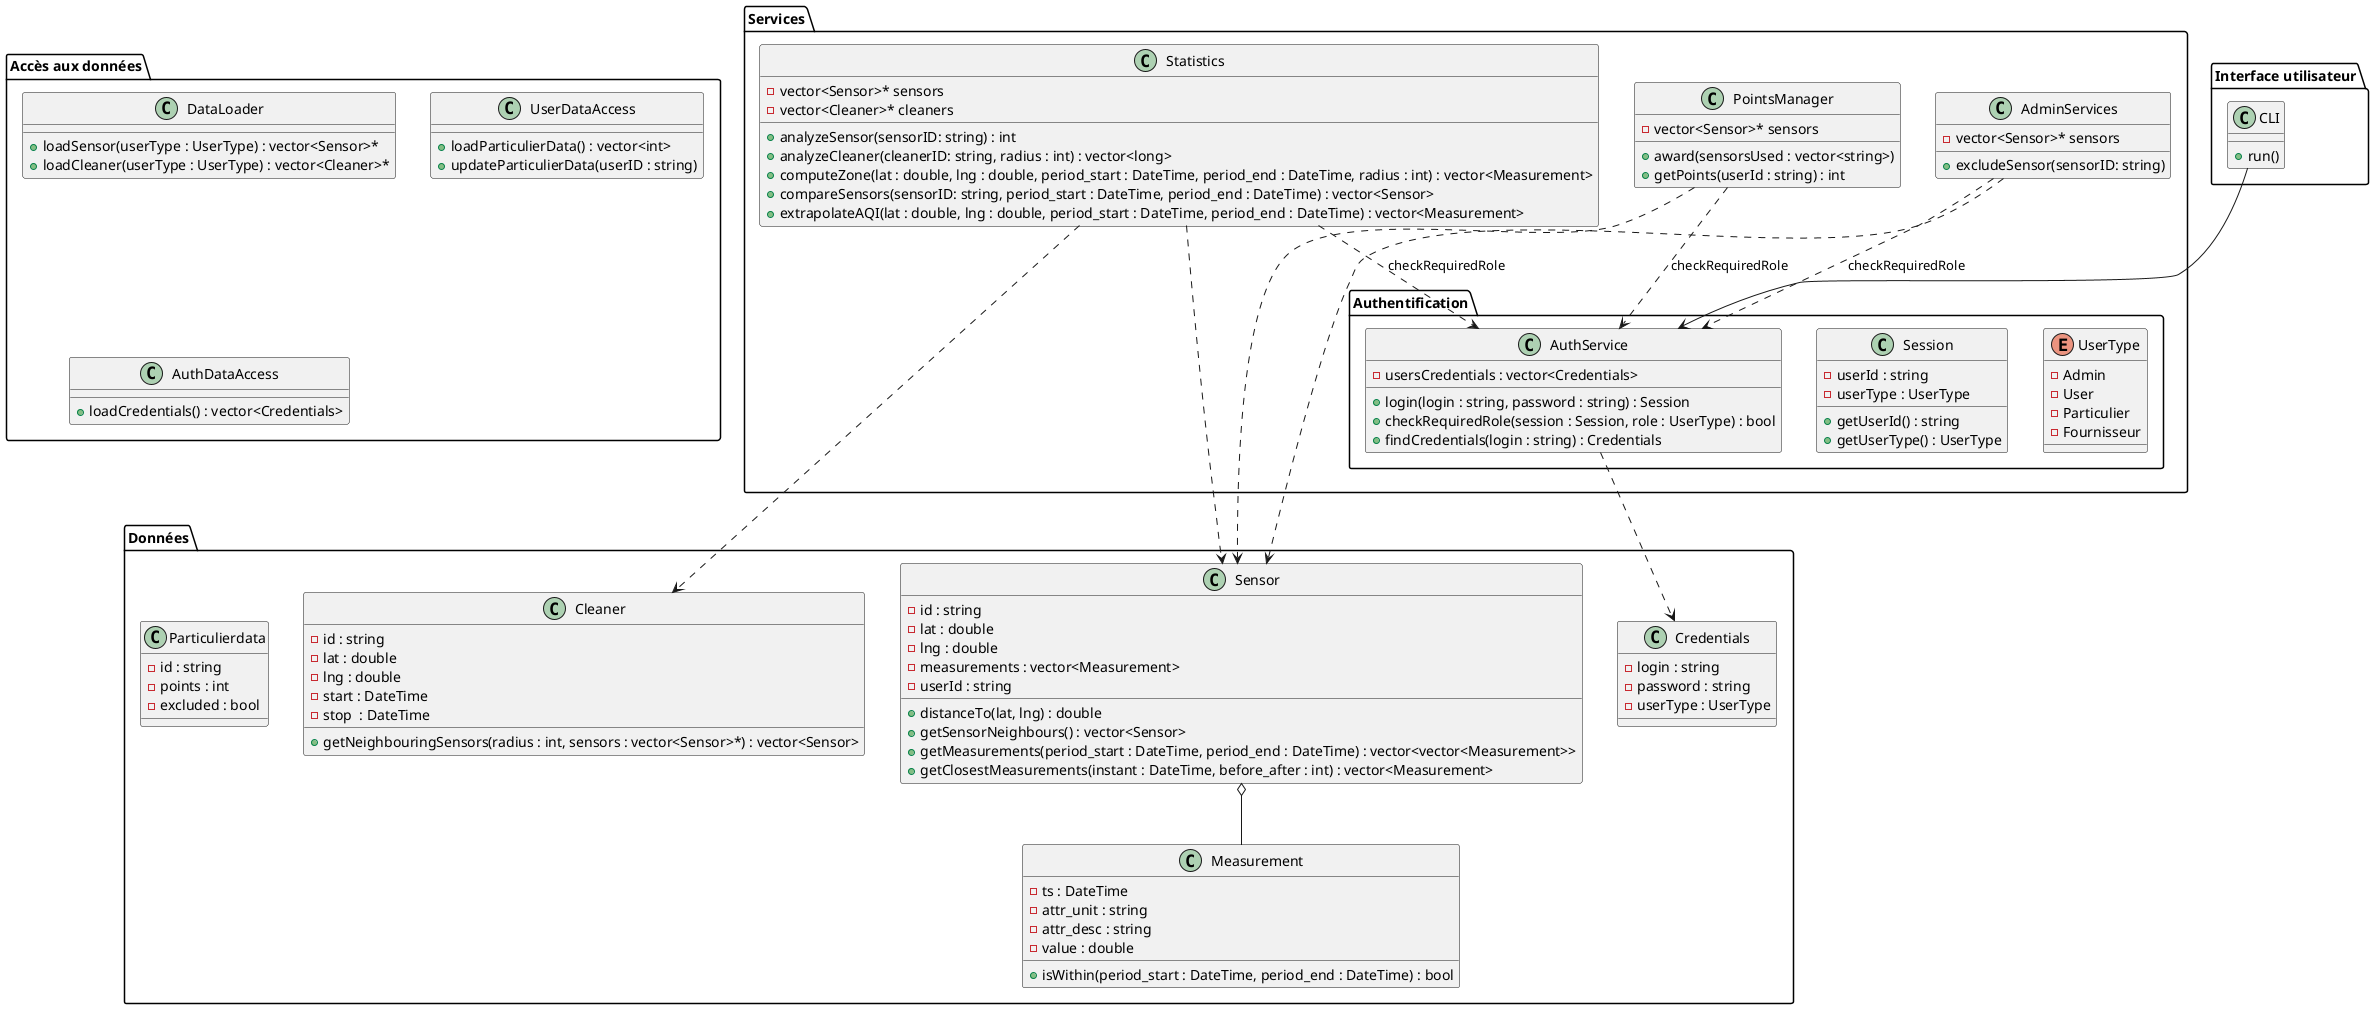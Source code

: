 @startuml MCD

package "Données" {
  class Sensor {
    - id : string
    - lat : double
    - lng : double
    - measurements : vector<Measurement>
    - userId : string
    + distanceTo(lat, lng) : double
    + getSensorNeighbours() : vector<Sensor>
    + getMeasurements(period_start : DateTime, period_end : DateTime) : vector<vector<Measurement>>
    + getClosestMeasurements(instant : DateTime, before_after : int) : vector<Measurement>
  }

  class Measurement {
    - ts : DateTime
    - attr_unit : string
    - attr_desc : string
    - value : double
    + isWithin(period_start : DateTime, period_end : DateTime) : bool
  }

  class Cleaner {
    - id : string
    - lat : double
    - lng : double
    - start : DateTime
    - stop  : DateTime
    + getNeighbouringSensors(radius : int, sensors : vector<Sensor>*) : vector<Sensor>
  }

    class Credentials {
    - login : string
    - password : string
    - userType : UserType
  }

  class Particulierdata {
    - id : string
    - points : int
    - excluded : bool
  }
}


package "Services" {
  class Statistics {
    - vector<Sensor>* sensors
    - vector<Cleaner>* cleaners
    + analyzeSensor(sensorID: string) : int
    + analyzeCleaner(cleanerID: string, radius : int) : vector<long>
    + computeZone(lat : double, lng : double, period_start : DateTime, period_end : DateTime, radius : int) : vector<Measurement>
    + compareSensors(sensorID: string, period_start : DateTime, period_end : DateTime) : vector<Sensor>
    + extrapolateAQI(lat : double, lng : double, period_start : DateTime, period_end : DateTime) : vector<Measurement>
  }

  class PointsManager {
    - vector<Sensor>* sensors
    + award(sensorsUsed : vector<string>)
    + getPoints(userId : string) : int
  }

  class AdminServices {
    - vector<Sensor>* sensors
    + excludeSensor(sensorID: string)
  }

  package "Authentification" {
    enum UserType {
    - Admin
    - User
    - Particulier
    - Fournisseur
  }

  class Session {
    - userId : string
    - userType : UserType
    + getUserId() : string
    + getUserType() : UserType
  }

  class AuthService {
    - usersCredentials : vector<Credentials>
    + login(login : string, password : string) : Session
    + checkRequiredRole(session : Session, role : UserType) : bool
    + findCredentials(login : string) : Credentials
  }
  }
}


package "Accès aux données" {
  class DataLoader {
    + loadSensor(userType : UserType) : vector<Sensor>*
    + loadCleaner(userType : UserType) : vector<Cleaner>*
  }

  class UserDataAccess {
    + loadParticulierData() : vector<int>
    + updateParticulierData(userID : string)
  }

  class AuthDataAccess {
    + loadCredentials() : vector<Credentials>
  }
}


package "Interface utilisateur" {
  class CLI {
    + run()
  }
}



Sensor  o-- Measurement

CLI --> AuthService

Statistics     ..> AuthService : checkRequiredRole
PointsManager  ..> AuthService : checkRequiredRole
AdminServices  ..> AuthService : checkRequiredRole

Statistics     ..> Cleaner
Statistics     ..> Sensor
PointsManager  ..> Sensor
AdminServices  ..> Sensor

AuthService ..> Credentials
@enduml